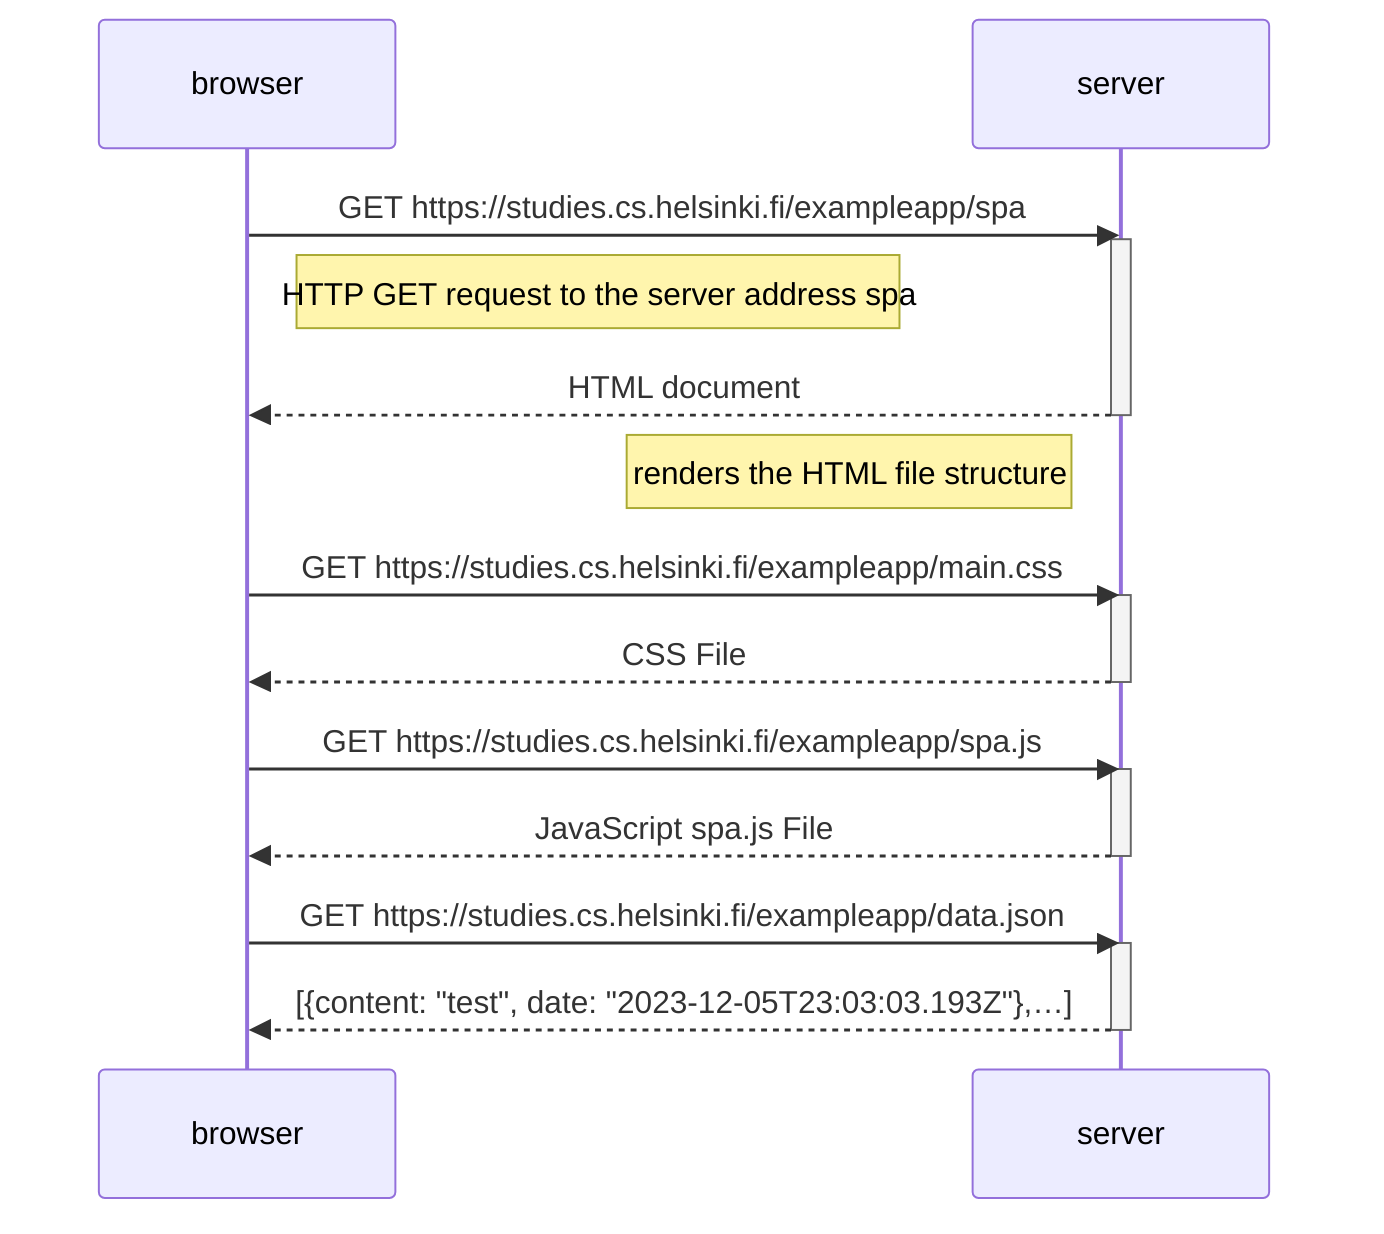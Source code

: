 sequenceDiagram
    participant browser
    participant server

    browser->>server: GET https://studies.cs.helsinki.fi/exampleapp/spa
    activate server
    Note right of browser: HTTP GET request to the server address spa

    server-->>browser: HTML document
    deactivate server
    Note left of server:  renders the HTML file structure
    

    browser->>server: GET https://studies.cs.helsinki.fi/exampleapp/main.css
    activate server
    server-->>browser: CSS File
    deactivate server

    browser->>server: GET https://studies.cs.helsinki.fi/exampleapp/spa.js
    activate server
    server-->>browser: JavaScript spa.js File
    deactivate server
    


    browser->>server: GET https://studies.cs.helsinki.fi/exampleapp/data.json
    activate server
    server-->>browser: [{content: "test", date: "2023-12-05T23:03:03.193Z"},…]
    deactivate server